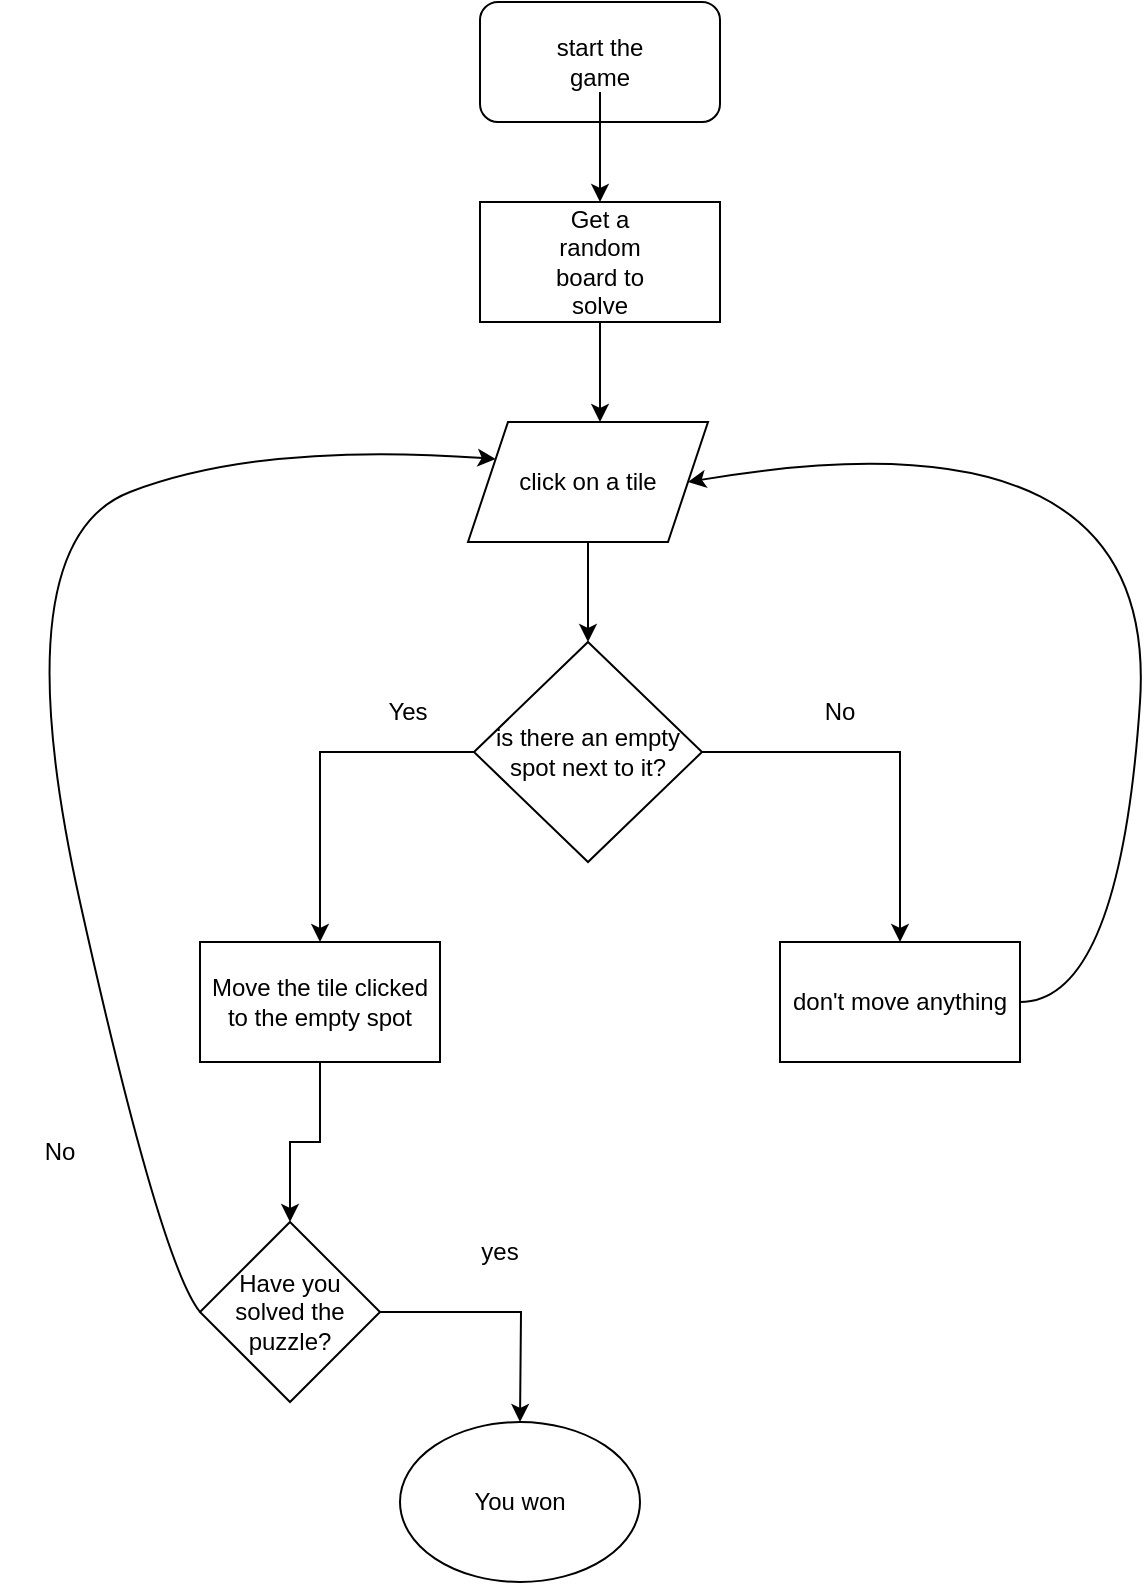 <mxfile version="21.0.6" type="device"><diagram id="C5RBs43oDa-KdzZeNtuy" name="Page-1"><mxGraphModel dx="1639" dy="901" grid="1" gridSize="10" guides="1" tooltips="1" connect="1" arrows="1" fold="1" page="1" pageScale="1" pageWidth="827" pageHeight="1169" math="0" shadow="0"><root><mxCell id="WIyWlLk6GJQsqaUBKTNV-0"/><mxCell id="WIyWlLk6GJQsqaUBKTNV-1" parent="WIyWlLk6GJQsqaUBKTNV-0"/><mxCell id="hK6tRmDYIUilofm_4C7t-0" value="" style="rounded=1;whiteSpace=wrap;html=1;" vertex="1" parent="WIyWlLk6GJQsqaUBKTNV-1"><mxGeometry x="300" y="30" width="120" height="60" as="geometry"/></mxCell><mxCell id="hK6tRmDYIUilofm_4C7t-4" style="edgeStyle=orthogonalEdgeStyle;rounded=0;orthogonalLoop=1;jettySize=auto;html=1;entryX=0.5;entryY=0;entryDx=0;entryDy=0;" edge="1" parent="WIyWlLk6GJQsqaUBKTNV-1" source="hK6tRmDYIUilofm_4C7t-1" target="hK6tRmDYIUilofm_4C7t-3"><mxGeometry relative="1" as="geometry"><mxPoint x="360" y="150" as="targetPoint"/><Array as="points"/></mxGeometry></mxCell><mxCell id="hK6tRmDYIUilofm_4C7t-1" value="start the game" style="text;html=1;strokeColor=none;fillColor=none;align=center;verticalAlign=middle;whiteSpace=wrap;rounded=0;" vertex="1" parent="WIyWlLk6GJQsqaUBKTNV-1"><mxGeometry x="330" y="45" width="60" height="30" as="geometry"/></mxCell><mxCell id="hK6tRmDYIUilofm_4C7t-9" style="edgeStyle=orthogonalEdgeStyle;rounded=0;orthogonalLoop=1;jettySize=auto;html=1;" edge="1" parent="WIyWlLk6GJQsqaUBKTNV-1" source="hK6tRmDYIUilofm_4C7t-3"><mxGeometry relative="1" as="geometry"><mxPoint x="360" y="240" as="targetPoint"/></mxGeometry></mxCell><mxCell id="hK6tRmDYIUilofm_4C7t-3" value="" style="rounded=0;whiteSpace=wrap;html=1;" vertex="1" parent="WIyWlLk6GJQsqaUBKTNV-1"><mxGeometry x="300" y="130" width="120" height="60" as="geometry"/></mxCell><mxCell id="hK6tRmDYIUilofm_4C7t-5" value="Get a random board to solve" style="text;html=1;strokeColor=none;fillColor=none;align=center;verticalAlign=middle;whiteSpace=wrap;rounded=0;" vertex="1" parent="WIyWlLk6GJQsqaUBKTNV-1"><mxGeometry x="330" y="145" width="60" height="30" as="geometry"/></mxCell><mxCell id="hK6tRmDYIUilofm_4C7t-13" style="edgeStyle=orthogonalEdgeStyle;rounded=0;orthogonalLoop=1;jettySize=auto;html=1;entryX=0.5;entryY=0;entryDx=0;entryDy=0;" edge="1" parent="WIyWlLk6GJQsqaUBKTNV-1" source="hK6tRmDYIUilofm_4C7t-11" target="hK6tRmDYIUilofm_4C7t-12"><mxGeometry relative="1" as="geometry"/></mxCell><mxCell id="hK6tRmDYIUilofm_4C7t-11" value="click on a tile" style="shape=parallelogram;perimeter=parallelogramPerimeter;whiteSpace=wrap;html=1;fixedSize=1;" vertex="1" parent="WIyWlLk6GJQsqaUBKTNV-1"><mxGeometry x="294" y="240" width="120" height="60" as="geometry"/></mxCell><mxCell id="hK6tRmDYIUilofm_4C7t-15" style="edgeStyle=orthogonalEdgeStyle;rounded=0;orthogonalLoop=1;jettySize=auto;html=1;entryX=0.5;entryY=0;entryDx=0;entryDy=0;" edge="1" parent="WIyWlLk6GJQsqaUBKTNV-1" source="hK6tRmDYIUilofm_4C7t-12" target="hK6tRmDYIUilofm_4C7t-14"><mxGeometry relative="1" as="geometry"/></mxCell><mxCell id="hK6tRmDYIUilofm_4C7t-18" style="edgeStyle=orthogonalEdgeStyle;rounded=0;orthogonalLoop=1;jettySize=auto;html=1;entryX=0.5;entryY=0;entryDx=0;entryDy=0;" edge="1" parent="WIyWlLk6GJQsqaUBKTNV-1" source="hK6tRmDYIUilofm_4C7t-12" target="hK6tRmDYIUilofm_4C7t-17"><mxGeometry relative="1" as="geometry"/></mxCell><mxCell id="hK6tRmDYIUilofm_4C7t-12" value="is there an empty spot next to it?" style="rhombus;whiteSpace=wrap;html=1;" vertex="1" parent="WIyWlLk6GJQsqaUBKTNV-1"><mxGeometry x="297" y="350" width="114" height="110" as="geometry"/></mxCell><mxCell id="hK6tRmDYIUilofm_4C7t-14" value="don't move anything" style="rounded=0;whiteSpace=wrap;html=1;" vertex="1" parent="WIyWlLk6GJQsqaUBKTNV-1"><mxGeometry x="450" y="500" width="120" height="60" as="geometry"/></mxCell><mxCell id="hK6tRmDYIUilofm_4C7t-16" value="No" style="text;html=1;strokeColor=none;fillColor=none;align=center;verticalAlign=middle;whiteSpace=wrap;rounded=0;" vertex="1" parent="WIyWlLk6GJQsqaUBKTNV-1"><mxGeometry x="450" y="370" width="60" height="30" as="geometry"/></mxCell><mxCell id="hK6tRmDYIUilofm_4C7t-24" style="edgeStyle=orthogonalEdgeStyle;rounded=0;orthogonalLoop=1;jettySize=auto;html=1;" edge="1" parent="WIyWlLk6GJQsqaUBKTNV-1" source="hK6tRmDYIUilofm_4C7t-17" target="hK6tRmDYIUilofm_4C7t-23"><mxGeometry relative="1" as="geometry"/></mxCell><mxCell id="hK6tRmDYIUilofm_4C7t-17" value="Move the tile clicked to the empty spot" style="rounded=0;whiteSpace=wrap;html=1;" vertex="1" parent="WIyWlLk6GJQsqaUBKTNV-1"><mxGeometry x="160" y="500" width="120" height="60" as="geometry"/></mxCell><mxCell id="hK6tRmDYIUilofm_4C7t-19" value="Yes" style="text;html=1;strokeColor=none;fillColor=none;align=center;verticalAlign=middle;whiteSpace=wrap;rounded=0;" vertex="1" parent="WIyWlLk6GJQsqaUBKTNV-1"><mxGeometry x="234" y="370" width="60" height="30" as="geometry"/></mxCell><mxCell id="hK6tRmDYIUilofm_4C7t-21" value="" style="curved=1;endArrow=classic;html=1;rounded=0;entryX=1;entryY=0.5;entryDx=0;entryDy=0;" edge="1" parent="WIyWlLk6GJQsqaUBKTNV-1" target="hK6tRmDYIUilofm_4C7t-11"><mxGeometry width="50" height="50" relative="1" as="geometry"><mxPoint x="570" y="530" as="sourcePoint"/><mxPoint x="620" y="480" as="targetPoint"/><Array as="points"><mxPoint x="620" y="530"/><mxPoint x="640" y="230"/></Array></mxGeometry></mxCell><mxCell id="hK6tRmDYIUilofm_4C7t-26" style="edgeStyle=orthogonalEdgeStyle;rounded=0;orthogonalLoop=1;jettySize=auto;html=1;" edge="1" parent="WIyWlLk6GJQsqaUBKTNV-1" source="hK6tRmDYIUilofm_4C7t-23"><mxGeometry relative="1" as="geometry"><mxPoint x="320" y="740" as="targetPoint"/></mxGeometry></mxCell><mxCell id="hK6tRmDYIUilofm_4C7t-23" value="Have you solved the puzzle?" style="rhombus;whiteSpace=wrap;html=1;" vertex="1" parent="WIyWlLk6GJQsqaUBKTNV-1"><mxGeometry x="160" y="640" width="90" height="90" as="geometry"/></mxCell><mxCell id="hK6tRmDYIUilofm_4C7t-25" value="You won" style="ellipse;whiteSpace=wrap;html=1;" vertex="1" parent="WIyWlLk6GJQsqaUBKTNV-1"><mxGeometry x="260" y="740" width="120" height="80" as="geometry"/></mxCell><mxCell id="hK6tRmDYIUilofm_4C7t-27" value="yes" style="text;html=1;strokeColor=none;fillColor=none;align=center;verticalAlign=middle;whiteSpace=wrap;rounded=0;" vertex="1" parent="WIyWlLk6GJQsqaUBKTNV-1"><mxGeometry x="280" y="640" width="60" height="30" as="geometry"/></mxCell><mxCell id="hK6tRmDYIUilofm_4C7t-28" value="" style="curved=1;endArrow=classic;html=1;rounded=0;exitX=0;exitY=0.5;exitDx=0;exitDy=0;entryX=0;entryY=0.25;entryDx=0;entryDy=0;" edge="1" parent="WIyWlLk6GJQsqaUBKTNV-1" source="hK6tRmDYIUilofm_4C7t-23" target="hK6tRmDYIUilofm_4C7t-11"><mxGeometry width="50" height="50" relative="1" as="geometry"><mxPoint x="90" y="660" as="sourcePoint"/><mxPoint x="140" y="610" as="targetPoint"/><Array as="points"><mxPoint x="140" y="660"/><mxPoint x="60" y="300"/><mxPoint x="190" y="250"/></Array></mxGeometry></mxCell><mxCell id="hK6tRmDYIUilofm_4C7t-29" value="No" style="text;html=1;strokeColor=none;fillColor=none;align=center;verticalAlign=middle;whiteSpace=wrap;rounded=0;" vertex="1" parent="WIyWlLk6GJQsqaUBKTNV-1"><mxGeometry x="60" y="590" width="60" height="30" as="geometry"/></mxCell></root></mxGraphModel></diagram></mxfile>
